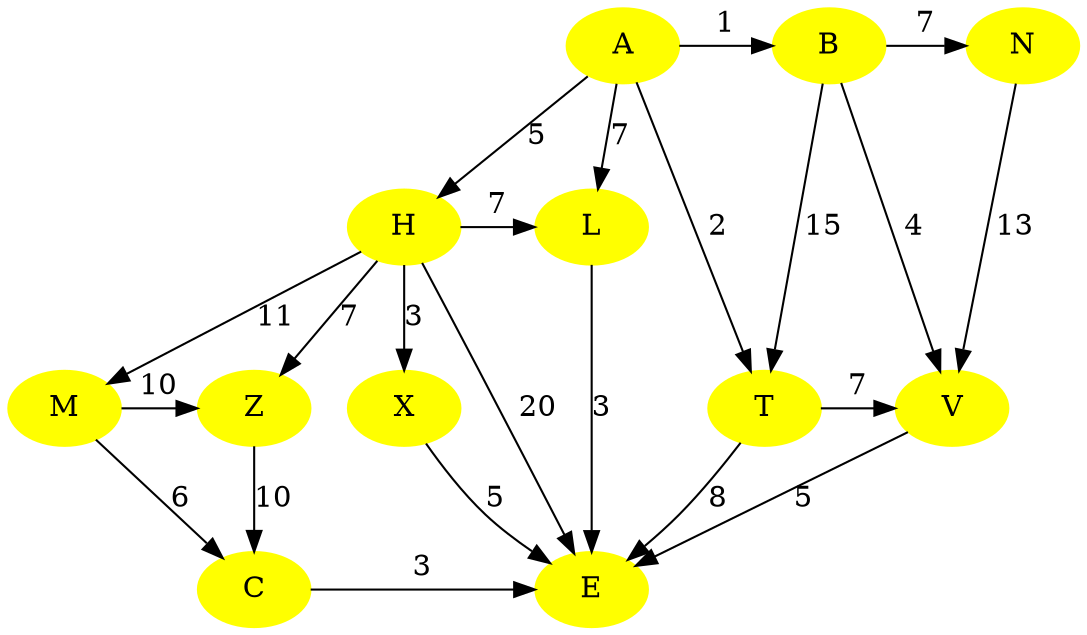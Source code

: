 digraph P8 { node [shape= oval, style = filled, color = yellow]{rank=same; "A" "N" "B";}{rank=same; "L" "H" ;}{rank=same; "T" "Z" "V" "X";}{rank=same; "C" "E";}{rank = same; "M" "Z";}"C" -> "E" [label = "3"]"H" -> "L" [label = "7"]"H" -> "Z" [label = "7"]"Z" -> "C" [label = "10"]"A" -> "H" [label = "5"]"H" -> "X" [label = "3"]"H" -> "M" [label = "11"]"M" -> "Z" [label = "10"]"X" -> "E" [label = "5"]"T" -> "V" [label = "7"]"A" -> "T" [label = "2"]"N" -> "V" [label = "13"]"B" -> "V" [label = "4"]"T" -> "E" [label = "8"]"B" -> "T" [label = "15"]"V" -> "E" [label = "5"]"M" -> "C" [label = "6"]"H" -> "E" [label = "20"]"A" -> "B" [label = "1"]"B" -> "N" [label = "7"]"A" -> "L" [label = "7"]"L" -> "E" [label = "3"]}